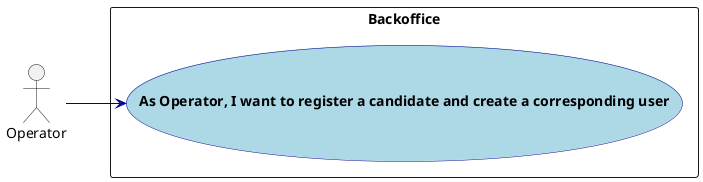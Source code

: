 @startuml US1000_UCD
'https://plantuml.com/use-case-diagram

skinparam usecase {
    BackgroundColor LightBlue
    BorderColor DarkBlue
    ArrowColor DarkBlue
    FontStyle Bold
}

:Operator: as Operator


left to right direction

rectangle "Backoffice" as backoffice {
  usecase "As Operator, I want to register a candidate and create a corresponding user" as RegisterClient
}

Operator --> (RegisterClient)

@enduml